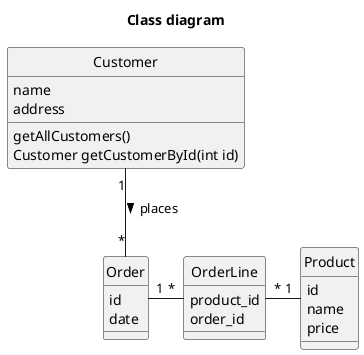 
@startuml

Title Class diagram

hide circle


class Customer {
  name
  address
  getAllCustomers()
  Customer getCustomerById(int id)
}

class Order {
   id
   date
}

class OrderLine {
    product_id
    order_id
}

class Product {
    id
    name
    price
}

Customer "1" -- "*" Order: places >
Order "1" -right- "*" OrderLine
OrderLine "*" -right- "1" Product

@enduml



